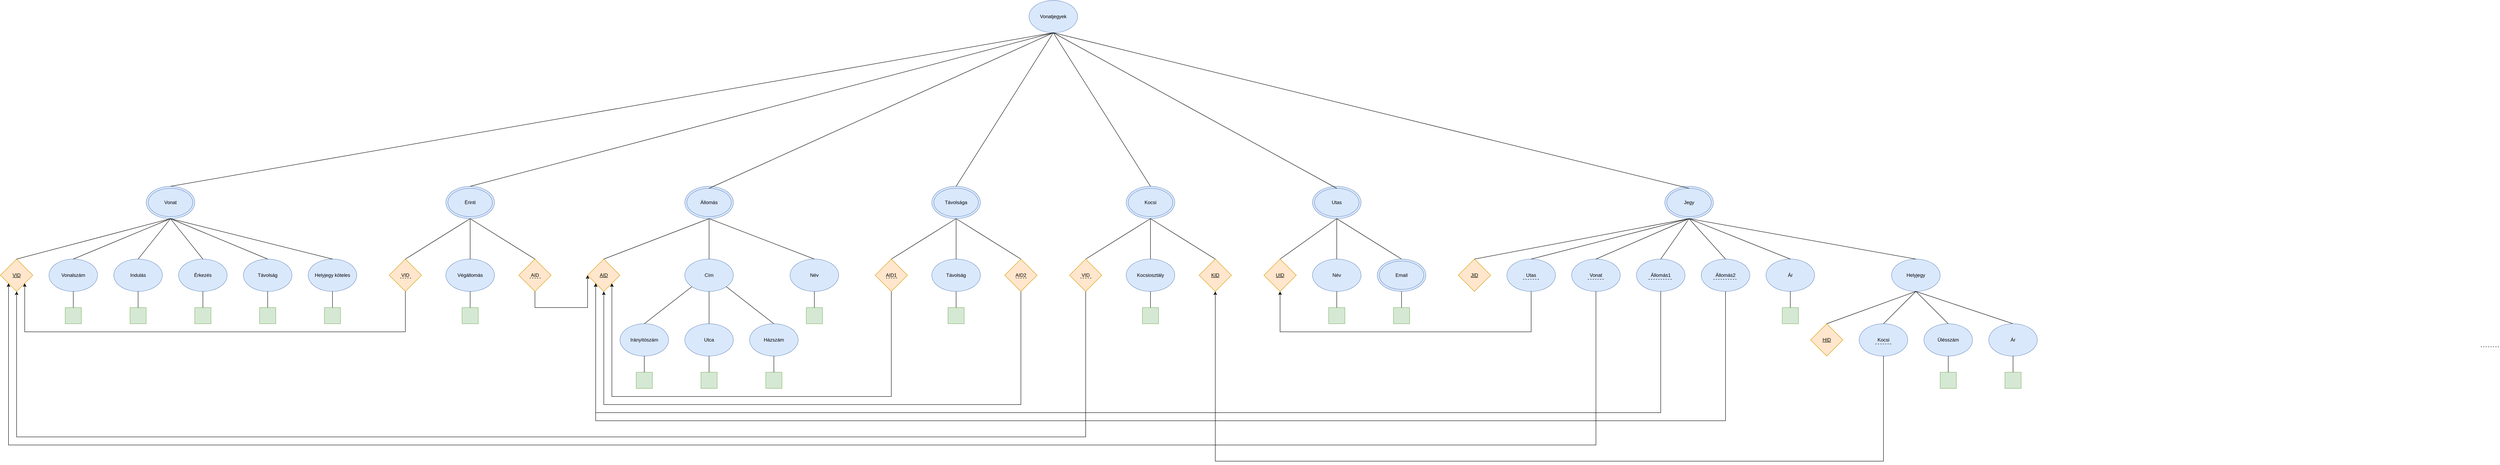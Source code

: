 <mxfile version="20.3.0" type="device"><diagram id="b97nQeNgZ5Ayd02aDUeO" name="Page-1"><mxGraphModel dx="6538" dy="4528" grid="1" gridSize="10" guides="1" tooltips="1" connect="1" arrows="1" fold="1" page="1" pageScale="1" pageWidth="850" pageHeight="1100" math="0" shadow="0"><root><mxCell id="0"/><mxCell id="1" parent="0"/><mxCell id="1MZCdiT1ZUdF2Jba8keg-114" value="" style="group" vertex="1" connectable="0" parent="1"><mxGeometry x="-760" y="-20" width="880" height="340" as="geometry"/></mxCell><mxCell id="1MZCdiT1ZUdF2Jba8keg-28" value="" style="group" vertex="1" connectable="0" parent="1MZCdiT1ZUdF2Jba8keg-114"><mxGeometry x="360" width="120" height="80" as="geometry"/></mxCell><mxCell id="1MZCdiT1ZUdF2Jba8keg-26" value="" style="ellipse;whiteSpace=wrap;html=1;fillColor=#dae8fc;strokeColor=#6c8ebf;" vertex="1" parent="1MZCdiT1ZUdF2Jba8keg-28"><mxGeometry width="120" height="80" as="geometry"/></mxCell><mxCell id="1MZCdiT1ZUdF2Jba8keg-27" value="Vonat" style="ellipse;whiteSpace=wrap;html=1;fillColor=#dae8fc;strokeColor=#6c8ebf;" vertex="1" parent="1MZCdiT1ZUdF2Jba8keg-28"><mxGeometry x="5" y="5" width="110" height="70" as="geometry"/></mxCell><mxCell id="1MZCdiT1ZUdF2Jba8keg-40" value="" style="group" vertex="1" connectable="0" parent="1MZCdiT1ZUdF2Jba8keg-114"><mxGeometry x="120" y="180" width="120" height="160" as="geometry"/></mxCell><mxCell id="1MZCdiT1ZUdF2Jba8keg-5" value="Vonalszám" style="ellipse;whiteSpace=wrap;html=1;fillColor=#dae8fc;strokeColor=#6c8ebf;" vertex="1" parent="1MZCdiT1ZUdF2Jba8keg-40"><mxGeometry width="120" height="80" as="geometry"/></mxCell><mxCell id="1MZCdiT1ZUdF2Jba8keg-29" value="" style="whiteSpace=wrap;html=1;aspect=fixed;fillColor=#d5e8d4;strokeColor=#82b366;" vertex="1" parent="1MZCdiT1ZUdF2Jba8keg-40"><mxGeometry x="40" y="120" width="40" height="40" as="geometry"/></mxCell><mxCell id="1MZCdiT1ZUdF2Jba8keg-30" value="" style="endArrow=none;html=1;rounded=0;exitX=0.5;exitY=0;exitDx=0;exitDy=0;entryX=0.5;entryY=1;entryDx=0;entryDy=0;" edge="1" parent="1MZCdiT1ZUdF2Jba8keg-40" source="1MZCdiT1ZUdF2Jba8keg-29" target="1MZCdiT1ZUdF2Jba8keg-5"><mxGeometry width="50" height="50" relative="1" as="geometry"><mxPoint x="70" y="10.0" as="sourcePoint"/><mxPoint x="310" y="-90.0" as="targetPoint"/></mxGeometry></mxCell><mxCell id="1MZCdiT1ZUdF2Jba8keg-20" value="" style="endArrow=none;html=1;rounded=0;exitX=0.5;exitY=0;exitDx=0;exitDy=0;entryX=0.5;entryY=1;entryDx=0;entryDy=0;" edge="1" parent="1MZCdiT1ZUdF2Jba8keg-114" source="1MZCdiT1ZUdF2Jba8keg-5" target="1MZCdiT1ZUdF2Jba8keg-26"><mxGeometry width="50" height="50" relative="1" as="geometry"><mxPoint x="30" y="190" as="sourcePoint"/><mxPoint x="330" y="120" as="targetPoint"/></mxGeometry></mxCell><mxCell id="1MZCdiT1ZUdF2Jba8keg-41" value="" style="group" vertex="1" connectable="0" parent="1MZCdiT1ZUdF2Jba8keg-114"><mxGeometry x="280" y="180" width="120" height="160" as="geometry"/></mxCell><mxCell id="1MZCdiT1ZUdF2Jba8keg-6" value="Indulás" style="ellipse;whiteSpace=wrap;html=1;fillColor=#dae8fc;strokeColor=#6c8ebf;" vertex="1" parent="1MZCdiT1ZUdF2Jba8keg-41"><mxGeometry width="120" height="80" as="geometry"/></mxCell><mxCell id="1MZCdiT1ZUdF2Jba8keg-31" value="" style="whiteSpace=wrap;html=1;aspect=fixed;fillColor=#d5e8d4;strokeColor=#82b366;" vertex="1" parent="1MZCdiT1ZUdF2Jba8keg-41"><mxGeometry x="40" y="120" width="40" height="40" as="geometry"/></mxCell><mxCell id="1MZCdiT1ZUdF2Jba8keg-32" value="" style="endArrow=none;html=1;rounded=0;exitX=0.5;exitY=0;exitDx=0;exitDy=0;entryX=0.5;entryY=1;entryDx=0;entryDy=0;" edge="1" source="1MZCdiT1ZUdF2Jba8keg-31" parent="1MZCdiT1ZUdF2Jba8keg-41" target="1MZCdiT1ZUdF2Jba8keg-6"><mxGeometry width="50" height="50" relative="1" as="geometry"><mxPoint x="70" y="10.0" as="sourcePoint"/><mxPoint x="60" y="100" as="targetPoint"/></mxGeometry></mxCell><mxCell id="1MZCdiT1ZUdF2Jba8keg-21" value="" style="endArrow=none;html=1;rounded=0;exitX=0.5;exitY=0;exitDx=0;exitDy=0;entryX=0.5;entryY=1;entryDx=0;entryDy=0;" edge="1" parent="1MZCdiT1ZUdF2Jba8keg-114" source="1MZCdiT1ZUdF2Jba8keg-6" target="1MZCdiT1ZUdF2Jba8keg-26"><mxGeometry width="50" height="50" relative="1" as="geometry"><mxPoint x="190" y="190" as="sourcePoint"/><mxPoint x="400" y="130" as="targetPoint"/></mxGeometry></mxCell><mxCell id="1MZCdiT1ZUdF2Jba8keg-42" value="" style="group" vertex="1" connectable="0" parent="1MZCdiT1ZUdF2Jba8keg-114"><mxGeometry x="440" y="180" width="120" height="160" as="geometry"/></mxCell><mxCell id="1MZCdiT1ZUdF2Jba8keg-7" value="Érkezés" style="ellipse;whiteSpace=wrap;html=1;fillColor=#dae8fc;strokeColor=#6c8ebf;" vertex="1" parent="1MZCdiT1ZUdF2Jba8keg-42"><mxGeometry width="120" height="80" as="geometry"/></mxCell><mxCell id="1MZCdiT1ZUdF2Jba8keg-33" value="" style="whiteSpace=wrap;html=1;aspect=fixed;fillColor=#d5e8d4;strokeColor=#82b366;" vertex="1" parent="1MZCdiT1ZUdF2Jba8keg-42"><mxGeometry x="40" y="120" width="40" height="40" as="geometry"/></mxCell><mxCell id="1MZCdiT1ZUdF2Jba8keg-34" value="" style="endArrow=none;html=1;rounded=0;exitX=0.5;exitY=0;exitDx=0;exitDy=0;entryX=0.5;entryY=1;entryDx=0;entryDy=0;" edge="1" source="1MZCdiT1ZUdF2Jba8keg-33" parent="1MZCdiT1ZUdF2Jba8keg-42" target="1MZCdiT1ZUdF2Jba8keg-7"><mxGeometry width="50" height="50" relative="1" as="geometry"><mxPoint x="70" y="10.0" as="sourcePoint"/><mxPoint x="80" y="90" as="targetPoint"/></mxGeometry></mxCell><mxCell id="1MZCdiT1ZUdF2Jba8keg-22" value="" style="endArrow=none;html=1;rounded=0;exitX=0.5;exitY=0;exitDx=0;exitDy=0;entryX=0.5;entryY=1;entryDx=0;entryDy=0;" edge="1" parent="1MZCdiT1ZUdF2Jba8keg-114" source="1MZCdiT1ZUdF2Jba8keg-7" target="1MZCdiT1ZUdF2Jba8keg-26"><mxGeometry width="50" height="50" relative="1" as="geometry"><mxPoint x="350" y="190" as="sourcePoint"/><mxPoint x="430" y="140" as="targetPoint"/></mxGeometry></mxCell><mxCell id="1MZCdiT1ZUdF2Jba8keg-43" value="" style="group" vertex="1" connectable="0" parent="1MZCdiT1ZUdF2Jba8keg-114"><mxGeometry x="600" y="180" width="120" height="160" as="geometry"/></mxCell><mxCell id="1MZCdiT1ZUdF2Jba8keg-8" value="Távolság" style="ellipse;whiteSpace=wrap;html=1;fillColor=#dae8fc;strokeColor=#6c8ebf;" vertex="1" parent="1MZCdiT1ZUdF2Jba8keg-43"><mxGeometry width="120" height="80" as="geometry"/></mxCell><mxCell id="1MZCdiT1ZUdF2Jba8keg-35" value="" style="whiteSpace=wrap;html=1;aspect=fixed;fillColor=#d5e8d4;strokeColor=#82b366;" vertex="1" parent="1MZCdiT1ZUdF2Jba8keg-43"><mxGeometry x="40" y="120" width="40" height="40" as="geometry"/></mxCell><mxCell id="1MZCdiT1ZUdF2Jba8keg-36" value="" style="endArrow=none;html=1;rounded=0;exitX=0.5;exitY=0;exitDx=0;exitDy=0;entryX=0.5;entryY=1;entryDx=0;entryDy=0;" edge="1" source="1MZCdiT1ZUdF2Jba8keg-35" parent="1MZCdiT1ZUdF2Jba8keg-43" target="1MZCdiT1ZUdF2Jba8keg-8"><mxGeometry width="50" height="50" relative="1" as="geometry"><mxPoint x="-80" y="20.0" as="sourcePoint"/><mxPoint x="-90" y="90" as="targetPoint"/></mxGeometry></mxCell><mxCell id="1MZCdiT1ZUdF2Jba8keg-23" value="" style="endArrow=none;html=1;rounded=0;exitX=0.5;exitY=0;exitDx=0;exitDy=0;entryX=0.5;entryY=1;entryDx=0;entryDy=0;" edge="1" parent="1MZCdiT1ZUdF2Jba8keg-114" source="1MZCdiT1ZUdF2Jba8keg-8" target="1MZCdiT1ZUdF2Jba8keg-26"><mxGeometry width="50" height="50" relative="1" as="geometry"><mxPoint x="510" y="190" as="sourcePoint"/><mxPoint x="490" y="110" as="targetPoint"/></mxGeometry></mxCell><mxCell id="1MZCdiT1ZUdF2Jba8keg-44" value="" style="group" vertex="1" connectable="0" parent="1MZCdiT1ZUdF2Jba8keg-114"><mxGeometry x="760" y="180" width="120" height="160" as="geometry"/></mxCell><mxCell id="1MZCdiT1ZUdF2Jba8keg-9" value="Helyjegy köteles" style="ellipse;whiteSpace=wrap;html=1;fillColor=#dae8fc;strokeColor=#6c8ebf;" vertex="1" parent="1MZCdiT1ZUdF2Jba8keg-44"><mxGeometry width="120" height="80" as="geometry"/></mxCell><mxCell id="1MZCdiT1ZUdF2Jba8keg-37" value="" style="whiteSpace=wrap;html=1;aspect=fixed;fillColor=#d5e8d4;strokeColor=#82b366;" vertex="1" parent="1MZCdiT1ZUdF2Jba8keg-44"><mxGeometry x="40" y="120" width="40" height="40" as="geometry"/></mxCell><mxCell id="1MZCdiT1ZUdF2Jba8keg-38" value="" style="endArrow=none;html=1;rounded=0;exitX=0.5;exitY=0;exitDx=0;exitDy=0;entryX=0.5;entryY=1;entryDx=0;entryDy=0;" edge="1" source="1MZCdiT1ZUdF2Jba8keg-37" parent="1MZCdiT1ZUdF2Jba8keg-44" target="1MZCdiT1ZUdF2Jba8keg-9"><mxGeometry width="50" height="50" relative="1" as="geometry"><mxPoint x="-80" y="20.0" as="sourcePoint"/><mxPoint x="-10" y="100" as="targetPoint"/></mxGeometry></mxCell><mxCell id="1MZCdiT1ZUdF2Jba8keg-24" value="" style="endArrow=none;html=1;rounded=0;exitX=0.5;exitY=0;exitDx=0;exitDy=0;entryX=0.5;entryY=1;entryDx=0;entryDy=0;" edge="1" parent="1MZCdiT1ZUdF2Jba8keg-114" source="1MZCdiT1ZUdF2Jba8keg-9" target="1MZCdiT1ZUdF2Jba8keg-26"><mxGeometry width="50" height="50" relative="1" as="geometry"><mxPoint x="670" y="190" as="sourcePoint"/><mxPoint x="460" y="130" as="targetPoint"/></mxGeometry></mxCell><mxCell id="1MZCdiT1ZUdF2Jba8keg-45" value="&lt;u&gt;VID&lt;/u&gt;" style="rhombus;whiteSpace=wrap;html=1;fillColor=#ffe6cc;strokeColor=#d79b00;" vertex="1" parent="1MZCdiT1ZUdF2Jba8keg-114"><mxGeometry y="180" width="80" height="80" as="geometry"/></mxCell><mxCell id="1MZCdiT1ZUdF2Jba8keg-19" value="" style="endArrow=none;html=1;rounded=0;exitX=0.5;exitY=0;exitDx=0;exitDy=0;entryX=0.5;entryY=1;entryDx=0;entryDy=0;" edge="1" parent="1MZCdiT1ZUdF2Jba8keg-114" source="1MZCdiT1ZUdF2Jba8keg-45" target="1MZCdiT1ZUdF2Jba8keg-26"><mxGeometry width="50" height="50" relative="1" as="geometry"><mxPoint x="20" y="180" as="sourcePoint"/><mxPoint x="310" y="110" as="targetPoint"/></mxGeometry></mxCell><mxCell id="1MZCdiT1ZUdF2Jba8keg-119" value="" style="endArrow=classic;html=1;rounded=0;exitX=0.5;exitY=1;exitDx=0;exitDy=0;entryX=1;entryY=1;entryDx=0;entryDy=0;edgeStyle=orthogonalEdgeStyle;" edge="1" parent="1" source="1MZCdiT1ZUdF2Jba8keg-105" target="1MZCdiT1ZUdF2Jba8keg-81"><mxGeometry width="50" height="50" relative="1" as="geometry"><mxPoint x="1460" y="310" as="sourcePoint"/><mxPoint x="1340" y="300" as="targetPoint"/><Array as="points"><mxPoint x="1440" y="500"/><mxPoint x="750" y="500"/></Array></mxGeometry></mxCell><mxCell id="1MZCdiT1ZUdF2Jba8keg-120" value="" style="endArrow=classic;html=1;rounded=0;entryX=0.5;entryY=1;entryDx=0;entryDy=0;exitX=0.5;exitY=1;exitDx=0;exitDy=0;edgeStyle=orthogonalEdgeStyle;" edge="1" parent="1" source="1MZCdiT1ZUdF2Jba8keg-116" target="1MZCdiT1ZUdF2Jba8keg-81"><mxGeometry width="50" height="50" relative="1" as="geometry"><mxPoint x="1770" y="440" as="sourcePoint"/><mxPoint x="760" y="230" as="targetPoint"/><Array as="points"><mxPoint x="1760" y="520"/><mxPoint x="730" y="520"/></Array></mxGeometry></mxCell><mxCell id="1MZCdiT1ZUdF2Jba8keg-121" value="" style="group" vertex="1" connectable="0" parent="1"><mxGeometry x="1400" y="-20" width="400" height="340" as="geometry"/></mxCell><mxCell id="1MZCdiT1ZUdF2Jba8keg-104" value="" style="group" vertex="1" connectable="0" parent="1MZCdiT1ZUdF2Jba8keg-121"><mxGeometry y="180" width="80" height="80" as="geometry"/></mxCell><mxCell id="1MZCdiT1ZUdF2Jba8keg-105" value="AID1" style="rhombus;whiteSpace=wrap;html=1;fillColor=#ffe6cc;strokeColor=#d79b00;" vertex="1" parent="1MZCdiT1ZUdF2Jba8keg-104"><mxGeometry width="80" height="80" as="geometry"/></mxCell><mxCell id="1MZCdiT1ZUdF2Jba8keg-106" value="" style="endArrow=none;dashed=1;html=1;rounded=0;" edge="1" parent="1MZCdiT1ZUdF2Jba8keg-104"><mxGeometry width="50" height="50" relative="1" as="geometry"><mxPoint x="54" y="47" as="sourcePoint"/><mxPoint x="24" y="47" as="targetPoint"/></mxGeometry></mxCell><mxCell id="1MZCdiT1ZUdF2Jba8keg-111" value="" style="whiteSpace=wrap;html=1;aspect=fixed;fillColor=#d5e8d4;strokeColor=#82b366;" vertex="1" parent="1MZCdiT1ZUdF2Jba8keg-121"><mxGeometry x="180" y="300" width="40" height="40" as="geometry"/></mxCell><mxCell id="1MZCdiT1ZUdF2Jba8keg-112" value="" style="endArrow=none;html=1;rounded=0;exitX=0.5;exitY=0;exitDx=0;exitDy=0;entryX=0.5;entryY=1;entryDx=0;entryDy=0;" edge="1" source="1MZCdiT1ZUdF2Jba8keg-111" parent="1MZCdiT1ZUdF2Jba8keg-121" target="1MZCdiT1ZUdF2Jba8keg-95"><mxGeometry width="50" height="50" relative="1" as="geometry"><mxPoint x="60" y="200.0" as="sourcePoint"/><mxPoint x="220" y="260" as="targetPoint"/></mxGeometry></mxCell><mxCell id="1MZCdiT1ZUdF2Jba8keg-115" value="" style="group" vertex="1" connectable="0" parent="1MZCdiT1ZUdF2Jba8keg-121"><mxGeometry x="320" y="180" width="80" height="80" as="geometry"/></mxCell><mxCell id="1MZCdiT1ZUdF2Jba8keg-116" value="AID2" style="rhombus;whiteSpace=wrap;html=1;fillColor=#ffe6cc;strokeColor=#d79b00;" vertex="1" parent="1MZCdiT1ZUdF2Jba8keg-115"><mxGeometry width="80" height="80" as="geometry"/></mxCell><mxCell id="1MZCdiT1ZUdF2Jba8keg-117" value="" style="endArrow=none;dashed=1;html=1;rounded=0;" edge="1" parent="1MZCdiT1ZUdF2Jba8keg-115"><mxGeometry width="50" height="50" relative="1" as="geometry"><mxPoint x="54" y="47" as="sourcePoint"/><mxPoint x="24" y="47" as="targetPoint"/></mxGeometry></mxCell><mxCell id="1MZCdiT1ZUdF2Jba8keg-102" value="" style="endArrow=none;html=1;rounded=0;entryX=0.5;entryY=0;entryDx=0;entryDy=0;exitX=0.5;exitY=1;exitDx=0;exitDy=0;" edge="1" source="1MZCdiT1ZUdF2Jba8keg-99" target="1MZCdiT1ZUdF2Jba8keg-105" parent="1MZCdiT1ZUdF2Jba8keg-121"><mxGeometry width="50" height="50" relative="1" as="geometry"><mxPoint x="170" y="130" as="sourcePoint"/><mxPoint x="-40" y="180" as="targetPoint"/></mxGeometry></mxCell><mxCell id="1MZCdiT1ZUdF2Jba8keg-118" value="" style="endArrow=none;html=1;rounded=0;entryX=0.5;entryY=0;entryDx=0;entryDy=0;exitX=0.5;exitY=1;exitDx=0;exitDy=0;" edge="1" parent="1MZCdiT1ZUdF2Jba8keg-121" source="1MZCdiT1ZUdF2Jba8keg-99" target="1MZCdiT1ZUdF2Jba8keg-116"><mxGeometry width="50" height="50" relative="1" as="geometry"><mxPoint x="920" y="70" as="sourcePoint"/><mxPoint x="920" y="170" as="targetPoint"/></mxGeometry></mxCell><mxCell id="1MZCdiT1ZUdF2Jba8keg-95" value="Távolság" style="ellipse;whiteSpace=wrap;html=1;fillColor=#dae8fc;strokeColor=#6c8ebf;" vertex="1" parent="1MZCdiT1ZUdF2Jba8keg-121"><mxGeometry x="140" y="180" width="120" height="80" as="geometry"/></mxCell><mxCell id="1MZCdiT1ZUdF2Jba8keg-96" value="" style="endArrow=none;html=1;rounded=0;entryX=0.5;entryY=0;entryDx=0;entryDy=0;exitX=0.5;exitY=1;exitDx=0;exitDy=0;" edge="1" source="1MZCdiT1ZUdF2Jba8keg-99" target="1MZCdiT1ZUdF2Jba8keg-95" parent="1MZCdiT1ZUdF2Jba8keg-121"><mxGeometry width="50" height="50" relative="1" as="geometry"><mxPoint x="200" y="90" as="sourcePoint"/><mxPoint x="130" y="30" as="targetPoint"/></mxGeometry></mxCell><mxCell id="1MZCdiT1ZUdF2Jba8keg-98" value="" style="group" vertex="1" connectable="0" parent="1MZCdiT1ZUdF2Jba8keg-121"><mxGeometry x="140" width="120" height="80" as="geometry"/></mxCell><mxCell id="1MZCdiT1ZUdF2Jba8keg-99" value="" style="ellipse;whiteSpace=wrap;html=1;fillColor=#dae8fc;strokeColor=#6c8ebf;" vertex="1" parent="1MZCdiT1ZUdF2Jba8keg-98"><mxGeometry width="120" height="80" as="geometry"/></mxCell><mxCell id="1MZCdiT1ZUdF2Jba8keg-100" value="Távolsága" style="ellipse;whiteSpace=wrap;html=1;fillColor=#dae8fc;strokeColor=#6c8ebf;" vertex="1" parent="1MZCdiT1ZUdF2Jba8keg-98"><mxGeometry x="5" y="5" width="110" height="70" as="geometry"/></mxCell><mxCell id="1MZCdiT1ZUdF2Jba8keg-122" value="" style="group" vertex="1" connectable="0" parent="1"><mxGeometry x="200" y="-20" width="400" height="340" as="geometry"/></mxCell><mxCell id="1MZCdiT1ZUdF2Jba8keg-123" value="" style="group" vertex="1" connectable="0" parent="1MZCdiT1ZUdF2Jba8keg-122"><mxGeometry y="180" width="80" height="80" as="geometry"/></mxCell><mxCell id="1MZCdiT1ZUdF2Jba8keg-124" value="VID" style="rhombus;whiteSpace=wrap;html=1;fillColor=#ffe6cc;strokeColor=#d79b00;" vertex="1" parent="1MZCdiT1ZUdF2Jba8keg-123"><mxGeometry width="80" height="80" as="geometry"/></mxCell><mxCell id="1MZCdiT1ZUdF2Jba8keg-125" value="" style="endArrow=none;dashed=1;html=1;rounded=0;" edge="1" parent="1MZCdiT1ZUdF2Jba8keg-123"><mxGeometry width="50" height="50" relative="1" as="geometry"><mxPoint x="54" y="47" as="sourcePoint"/><mxPoint x="24" y="47" as="targetPoint"/></mxGeometry></mxCell><mxCell id="1MZCdiT1ZUdF2Jba8keg-126" value="" style="whiteSpace=wrap;html=1;aspect=fixed;fillColor=#d5e8d4;strokeColor=#82b366;" vertex="1" parent="1MZCdiT1ZUdF2Jba8keg-122"><mxGeometry x="180" y="300" width="40" height="40" as="geometry"/></mxCell><mxCell id="1MZCdiT1ZUdF2Jba8keg-127" value="" style="endArrow=none;html=1;rounded=0;exitX=0.5;exitY=0;exitDx=0;exitDy=0;entryX=0.5;entryY=1;entryDx=0;entryDy=0;" edge="1" parent="1MZCdiT1ZUdF2Jba8keg-122" source="1MZCdiT1ZUdF2Jba8keg-126" target="1MZCdiT1ZUdF2Jba8keg-133"><mxGeometry width="50" height="50" relative="1" as="geometry"><mxPoint x="60" y="200.0" as="sourcePoint"/><mxPoint x="220" y="260" as="targetPoint"/></mxGeometry></mxCell><mxCell id="1MZCdiT1ZUdF2Jba8keg-128" value="" style="group" vertex="1" connectable="0" parent="1MZCdiT1ZUdF2Jba8keg-122"><mxGeometry x="320" y="180" width="80" height="80" as="geometry"/></mxCell><mxCell id="1MZCdiT1ZUdF2Jba8keg-129" value="AID" style="rhombus;whiteSpace=wrap;html=1;fillColor=#ffe6cc;strokeColor=#d79b00;" vertex="1" parent="1MZCdiT1ZUdF2Jba8keg-128"><mxGeometry width="80" height="80" as="geometry"/></mxCell><mxCell id="1MZCdiT1ZUdF2Jba8keg-130" value="" style="endArrow=none;dashed=1;html=1;rounded=0;" edge="1" parent="1MZCdiT1ZUdF2Jba8keg-128"><mxGeometry width="50" height="50" relative="1" as="geometry"><mxPoint x="54" y="47" as="sourcePoint"/><mxPoint x="24" y="47" as="targetPoint"/></mxGeometry></mxCell><mxCell id="1MZCdiT1ZUdF2Jba8keg-131" value="" style="endArrow=none;html=1;rounded=0;entryX=0.5;entryY=0;entryDx=0;entryDy=0;exitX=0.5;exitY=1;exitDx=0;exitDy=0;" edge="1" parent="1MZCdiT1ZUdF2Jba8keg-122" source="1MZCdiT1ZUdF2Jba8keg-136" target="1MZCdiT1ZUdF2Jba8keg-124"><mxGeometry width="50" height="50" relative="1" as="geometry"><mxPoint x="170" y="130" as="sourcePoint"/><mxPoint x="-40" y="180" as="targetPoint"/></mxGeometry></mxCell><mxCell id="1MZCdiT1ZUdF2Jba8keg-132" value="" style="endArrow=none;html=1;rounded=0;entryX=0.5;entryY=0;entryDx=0;entryDy=0;exitX=0.5;exitY=1;exitDx=0;exitDy=0;" edge="1" parent="1MZCdiT1ZUdF2Jba8keg-122" source="1MZCdiT1ZUdF2Jba8keg-136" target="1MZCdiT1ZUdF2Jba8keg-129"><mxGeometry width="50" height="50" relative="1" as="geometry"><mxPoint x="920" y="70" as="sourcePoint"/><mxPoint x="920" y="170" as="targetPoint"/></mxGeometry></mxCell><mxCell id="1MZCdiT1ZUdF2Jba8keg-133" value="Végállomás" style="ellipse;whiteSpace=wrap;html=1;fillColor=#dae8fc;strokeColor=#6c8ebf;" vertex="1" parent="1MZCdiT1ZUdF2Jba8keg-122"><mxGeometry x="140" y="180" width="120" height="80" as="geometry"/></mxCell><mxCell id="1MZCdiT1ZUdF2Jba8keg-134" value="" style="endArrow=none;html=1;rounded=0;entryX=0.5;entryY=0;entryDx=0;entryDy=0;exitX=0.5;exitY=1;exitDx=0;exitDy=0;" edge="1" parent="1MZCdiT1ZUdF2Jba8keg-122" source="1MZCdiT1ZUdF2Jba8keg-136" target="1MZCdiT1ZUdF2Jba8keg-133"><mxGeometry width="50" height="50" relative="1" as="geometry"><mxPoint x="200" y="90" as="sourcePoint"/><mxPoint x="130" y="30" as="targetPoint"/></mxGeometry></mxCell><mxCell id="1MZCdiT1ZUdF2Jba8keg-135" value="" style="group" vertex="1" connectable="0" parent="1MZCdiT1ZUdF2Jba8keg-122"><mxGeometry x="140" width="120" height="80" as="geometry"/></mxCell><mxCell id="1MZCdiT1ZUdF2Jba8keg-136" value="" style="ellipse;whiteSpace=wrap;html=1;fillColor=#dae8fc;strokeColor=#6c8ebf;" vertex="1" parent="1MZCdiT1ZUdF2Jba8keg-135"><mxGeometry width="120" height="80" as="geometry"/></mxCell><mxCell id="1MZCdiT1ZUdF2Jba8keg-137" value="Érinti" style="ellipse;whiteSpace=wrap;html=1;fillColor=#dae8fc;strokeColor=#6c8ebf;" vertex="1" parent="1MZCdiT1ZUdF2Jba8keg-135"><mxGeometry x="5" y="5" width="110" height="70" as="geometry"/></mxCell><mxCell id="1MZCdiT1ZUdF2Jba8keg-138" value="" style="endArrow=classic;html=1;rounded=0;entryX=0;entryY=0.5;entryDx=0;entryDy=0;exitX=0.5;exitY=1;exitDx=0;exitDy=0;edgeStyle=orthogonalEdgeStyle;" edge="1" parent="1" source="1MZCdiT1ZUdF2Jba8keg-129" target="1MZCdiT1ZUdF2Jba8keg-81"><mxGeometry width="50" height="50" relative="1" as="geometry"><mxPoint x="1380" y="420" as="sourcePoint"/><mxPoint x="350" y="420" as="targetPoint"/><Array as="points"><mxPoint x="560" y="280"/><mxPoint x="690" y="280"/></Array></mxGeometry></mxCell><mxCell id="1MZCdiT1ZUdF2Jba8keg-139" value="" style="endArrow=classic;html=1;rounded=0;exitX=0.5;exitY=1;exitDx=0;exitDy=0;entryX=1;entryY=1;entryDx=0;entryDy=0;edgeStyle=orthogonalEdgeStyle;" edge="1" parent="1" source="1MZCdiT1ZUdF2Jba8keg-124" target="1MZCdiT1ZUdF2Jba8keg-45"><mxGeometry width="50" height="50" relative="1" as="geometry"><mxPoint x="-110" y="350" as="sourcePoint"/><mxPoint x="-60" y="300" as="targetPoint"/><Array as="points"><mxPoint x="240" y="340"/><mxPoint x="-700" y="340"/></Array></mxGeometry></mxCell><mxCell id="1MZCdiT1ZUdF2Jba8keg-156" value="" style="endArrow=classic;html=1;rounded=0;exitX=0.5;exitY=1;exitDx=0;exitDy=0;entryX=0.5;entryY=1;entryDx=0;entryDy=0;edgeStyle=orthogonalEdgeStyle;" edge="1" parent="1" source="1MZCdiT1ZUdF2Jba8keg-158" target="1MZCdiT1ZUdF2Jba8keg-45"><mxGeometry width="50" height="50" relative="1" as="geometry"><mxPoint x="980" y="100" as="sourcePoint"/><mxPoint x="1160" y="900" as="targetPoint"/><Array as="points"><mxPoint x="1920" y="600"/><mxPoint x="-720" y="600"/></Array></mxGeometry></mxCell><mxCell id="1MZCdiT1ZUdF2Jba8keg-161" value="" style="group" vertex="1" connectable="0" parent="1"><mxGeometry x="690" y="-20" width="620" height="500" as="geometry"/></mxCell><mxCell id="1MZCdiT1ZUdF2Jba8keg-56" value="Cím" style="ellipse;whiteSpace=wrap;html=1;fillColor=#dae8fc;strokeColor=#6c8ebf;" vertex="1" parent="1MZCdiT1ZUdF2Jba8keg-161"><mxGeometry x="240" y="180" width="120" height="80" as="geometry"/></mxCell><mxCell id="1MZCdiT1ZUdF2Jba8keg-58" value="" style="endArrow=none;html=1;rounded=0;entryX=0.5;entryY=0;entryDx=0;entryDy=0;exitX=0.5;exitY=1;exitDx=0;exitDy=0;" edge="1" parent="1MZCdiT1ZUdF2Jba8keg-161" source="1MZCdiT1ZUdF2Jba8keg-79" target="1MZCdiT1ZUdF2Jba8keg-56"><mxGeometry width="50" height="50" relative="1" as="geometry"><mxPoint x="300" y="90" as="sourcePoint"/><mxPoint x="230" y="30" as="targetPoint"/></mxGeometry></mxCell><mxCell id="1MZCdiT1ZUdF2Jba8keg-63" value="" style="endArrow=none;html=1;rounded=0;entryX=0.5;entryY=0;entryDx=0;entryDy=0;" edge="1" parent="1MZCdiT1ZUdF2Jba8keg-161" target="1MZCdiT1ZUdF2Jba8keg-59"><mxGeometry width="50" height="50" relative="1" as="geometry"><mxPoint x="300" y="80" as="sourcePoint"/><mxPoint x="310" y="190" as="targetPoint"/></mxGeometry></mxCell><mxCell id="1MZCdiT1ZUdF2Jba8keg-64" value="" style="endArrow=none;html=1;rounded=0;entryX=0.5;entryY=0;entryDx=0;entryDy=0;exitX=0;exitY=1;exitDx=0;exitDy=0;" edge="1" parent="1MZCdiT1ZUdF2Jba8keg-161" source="1MZCdiT1ZUdF2Jba8keg-56" target="1MZCdiT1ZUdF2Jba8keg-60"><mxGeometry width="50" height="50" relative="1" as="geometry"><mxPoint x="280" y="140" as="sourcePoint"/><mxPoint x="150" y="190" as="targetPoint"/></mxGeometry></mxCell><mxCell id="1MZCdiT1ZUdF2Jba8keg-65" value="" style="endArrow=none;html=1;rounded=0;entryX=0.5;entryY=0;entryDx=0;entryDy=0;exitX=0.5;exitY=1;exitDx=0;exitDy=0;" edge="1" parent="1MZCdiT1ZUdF2Jba8keg-161" source="1MZCdiT1ZUdF2Jba8keg-56" target="1MZCdiT1ZUdF2Jba8keg-61"><mxGeometry width="50" height="50" relative="1" as="geometry"><mxPoint x="267.574" y="258.284" as="sourcePoint"/><mxPoint x="150" y="330" as="targetPoint"/></mxGeometry></mxCell><mxCell id="1MZCdiT1ZUdF2Jba8keg-66" value="" style="endArrow=none;html=1;rounded=0;entryX=0.5;entryY=0;entryDx=0;entryDy=0;exitX=1;exitY=1;exitDx=0;exitDy=0;" edge="1" parent="1MZCdiT1ZUdF2Jba8keg-161" source="1MZCdiT1ZUdF2Jba8keg-56" target="1MZCdiT1ZUdF2Jba8keg-62"><mxGeometry width="50" height="50" relative="1" as="geometry"><mxPoint x="310" y="270" as="sourcePoint"/><mxPoint x="310" y="330" as="targetPoint"/></mxGeometry></mxCell><mxCell id="1MZCdiT1ZUdF2Jba8keg-78" value="" style="group" vertex="1" connectable="0" parent="1MZCdiT1ZUdF2Jba8keg-161"><mxGeometry x="240" width="120" height="80" as="geometry"/></mxCell><mxCell id="1MZCdiT1ZUdF2Jba8keg-79" value="" style="ellipse;whiteSpace=wrap;html=1;fillColor=#dae8fc;strokeColor=#6c8ebf;" vertex="1" parent="1MZCdiT1ZUdF2Jba8keg-78"><mxGeometry width="120" height="80" as="geometry"/></mxCell><mxCell id="1MZCdiT1ZUdF2Jba8keg-80" value="Állomás" style="ellipse;whiteSpace=wrap;html=1;fillColor=#dae8fc;strokeColor=#6c8ebf;" vertex="1" parent="1MZCdiT1ZUdF2Jba8keg-78"><mxGeometry x="5" y="5" width="110" height="70" as="geometry"/></mxCell><mxCell id="1MZCdiT1ZUdF2Jba8keg-81" value="&lt;u&gt;AID&lt;/u&gt;" style="rhombus;whiteSpace=wrap;html=1;fillColor=#ffe6cc;strokeColor=#d79b00;" vertex="1" parent="1MZCdiT1ZUdF2Jba8keg-161"><mxGeometry y="180" width="80" height="80" as="geometry"/></mxCell><mxCell id="1MZCdiT1ZUdF2Jba8keg-57" value="" style="endArrow=none;html=1;rounded=0;entryX=0.5;entryY=0;entryDx=0;entryDy=0;exitX=0.5;exitY=1;exitDx=0;exitDy=0;" edge="1" parent="1MZCdiT1ZUdF2Jba8keg-161" source="1MZCdiT1ZUdF2Jba8keg-79" target="1MZCdiT1ZUdF2Jba8keg-81"><mxGeometry width="50" height="50" relative="1" as="geometry"><mxPoint x="270" y="130" as="sourcePoint"/><mxPoint x="140" y="180" as="targetPoint"/></mxGeometry></mxCell><mxCell id="1MZCdiT1ZUdF2Jba8keg-84" value="" style="group" vertex="1" connectable="0" parent="1MZCdiT1ZUdF2Jba8keg-161"><mxGeometry x="500" y="180" width="120" height="160" as="geometry"/></mxCell><mxCell id="1MZCdiT1ZUdF2Jba8keg-59" value="Név" style="ellipse;whiteSpace=wrap;html=1;fillColor=#dae8fc;strokeColor=#6c8ebf;" vertex="1" parent="1MZCdiT1ZUdF2Jba8keg-84"><mxGeometry width="120" height="80" as="geometry"/></mxCell><mxCell id="1MZCdiT1ZUdF2Jba8keg-82" value="" style="whiteSpace=wrap;html=1;aspect=fixed;fillColor=#d5e8d4;strokeColor=#82b366;" vertex="1" parent="1MZCdiT1ZUdF2Jba8keg-84"><mxGeometry x="40" y="120" width="40" height="40" as="geometry"/></mxCell><mxCell id="1MZCdiT1ZUdF2Jba8keg-83" value="" style="endArrow=none;html=1;rounded=0;exitX=0.5;exitY=0;exitDx=0;exitDy=0;entryX=0.5;entryY=1;entryDx=0;entryDy=0;" edge="1" source="1MZCdiT1ZUdF2Jba8keg-82" parent="1MZCdiT1ZUdF2Jba8keg-84" target="1MZCdiT1ZUdF2Jba8keg-59"><mxGeometry width="50" height="50" relative="1" as="geometry"><mxPoint x="70" y="10.0" as="sourcePoint"/><mxPoint x="80" y="80" as="targetPoint"/></mxGeometry></mxCell><mxCell id="1MZCdiT1ZUdF2Jba8keg-89" value="" style="group" vertex="1" connectable="0" parent="1MZCdiT1ZUdF2Jba8keg-161"><mxGeometry x="80" y="340" width="120" height="160" as="geometry"/></mxCell><mxCell id="1MZCdiT1ZUdF2Jba8keg-60" value="Irányítószám" style="ellipse;whiteSpace=wrap;html=1;fillColor=#dae8fc;strokeColor=#6c8ebf;" vertex="1" parent="1MZCdiT1ZUdF2Jba8keg-89"><mxGeometry width="120" height="80" as="geometry"/></mxCell><mxCell id="1MZCdiT1ZUdF2Jba8keg-72" value="" style="whiteSpace=wrap;html=1;aspect=fixed;fillColor=#d5e8d4;strokeColor=#82b366;" vertex="1" parent="1MZCdiT1ZUdF2Jba8keg-89"><mxGeometry x="40" y="120" width="40" height="40" as="geometry"/></mxCell><mxCell id="1MZCdiT1ZUdF2Jba8keg-73" value="" style="endArrow=none;html=1;rounded=0;exitX=0.5;exitY=0;exitDx=0;exitDy=0;entryX=0.5;entryY=1;entryDx=0;entryDy=0;" edge="1" source="1MZCdiT1ZUdF2Jba8keg-72" parent="1MZCdiT1ZUdF2Jba8keg-89" target="1MZCdiT1ZUdF2Jba8keg-60"><mxGeometry width="50" height="50" relative="1" as="geometry"><mxPoint x="70" y="10.0" as="sourcePoint"/><mxPoint x="80" y="80" as="targetPoint"/></mxGeometry></mxCell><mxCell id="1MZCdiT1ZUdF2Jba8keg-90" value="" style="group" vertex="1" connectable="0" parent="1MZCdiT1ZUdF2Jba8keg-161"><mxGeometry x="240" y="340" width="120" height="160" as="geometry"/></mxCell><mxCell id="1MZCdiT1ZUdF2Jba8keg-61" value="Utca" style="ellipse;whiteSpace=wrap;html=1;fillColor=#dae8fc;strokeColor=#6c8ebf;" vertex="1" parent="1MZCdiT1ZUdF2Jba8keg-90"><mxGeometry width="120" height="80" as="geometry"/></mxCell><mxCell id="1MZCdiT1ZUdF2Jba8keg-85" value="" style="whiteSpace=wrap;html=1;aspect=fixed;fillColor=#d5e8d4;strokeColor=#82b366;" vertex="1" parent="1MZCdiT1ZUdF2Jba8keg-90"><mxGeometry x="40" y="120" width="40" height="40" as="geometry"/></mxCell><mxCell id="1MZCdiT1ZUdF2Jba8keg-86" value="" style="endArrow=none;html=1;rounded=0;exitX=0.5;exitY=0;exitDx=0;exitDy=0;entryX=0.5;entryY=1;entryDx=0;entryDy=0;" edge="1" source="1MZCdiT1ZUdF2Jba8keg-85" parent="1MZCdiT1ZUdF2Jba8keg-90" target="1MZCdiT1ZUdF2Jba8keg-61"><mxGeometry width="50" height="50" relative="1" as="geometry"><mxPoint x="70" y="10.0" as="sourcePoint"/><mxPoint x="80" y="80" as="targetPoint"/></mxGeometry></mxCell><mxCell id="1MZCdiT1ZUdF2Jba8keg-91" value="" style="group" vertex="1" connectable="0" parent="1MZCdiT1ZUdF2Jba8keg-161"><mxGeometry x="400" y="340" width="120" height="160" as="geometry"/></mxCell><mxCell id="1MZCdiT1ZUdF2Jba8keg-62" value="Házszám" style="ellipse;whiteSpace=wrap;html=1;fillColor=#dae8fc;strokeColor=#6c8ebf;" vertex="1" parent="1MZCdiT1ZUdF2Jba8keg-91"><mxGeometry width="120" height="80" as="geometry"/></mxCell><mxCell id="1MZCdiT1ZUdF2Jba8keg-87" value="" style="whiteSpace=wrap;html=1;aspect=fixed;fillColor=#d5e8d4;strokeColor=#82b366;" vertex="1" parent="1MZCdiT1ZUdF2Jba8keg-91"><mxGeometry x="40" y="120" width="40" height="40" as="geometry"/></mxCell><mxCell id="1MZCdiT1ZUdF2Jba8keg-88" value="" style="endArrow=none;html=1;rounded=0;exitX=0.5;exitY=0;exitDx=0;exitDy=0;entryX=0.5;entryY=1;entryDx=0;entryDy=0;" edge="1" source="1MZCdiT1ZUdF2Jba8keg-87" parent="1MZCdiT1ZUdF2Jba8keg-91" target="1MZCdiT1ZUdF2Jba8keg-62"><mxGeometry width="50" height="50" relative="1" as="geometry"><mxPoint x="70" y="10.0" as="sourcePoint"/><mxPoint x="80" y="80" as="targetPoint"/></mxGeometry></mxCell><mxCell id="1MZCdiT1ZUdF2Jba8keg-225" value="" style="group" vertex="1" connectable="0" parent="1"><mxGeometry x="2360" y="-20" width="400" height="340" as="geometry"/></mxCell><mxCell id="1MZCdiT1ZUdF2Jba8keg-163" value="" style="group" vertex="1" connectable="0" parent="1MZCdiT1ZUdF2Jba8keg-225"><mxGeometry x="120" width="120" height="80" as="geometry"/></mxCell><mxCell id="1MZCdiT1ZUdF2Jba8keg-164" value="" style="ellipse;whiteSpace=wrap;html=1;fillColor=#dae8fc;strokeColor=#6c8ebf;" vertex="1" parent="1MZCdiT1ZUdF2Jba8keg-163"><mxGeometry width="120" height="80" as="geometry"/></mxCell><mxCell id="1MZCdiT1ZUdF2Jba8keg-165" value="Utas" style="ellipse;whiteSpace=wrap;html=1;fillColor=#dae8fc;strokeColor=#6c8ebf;" vertex="1" parent="1MZCdiT1ZUdF2Jba8keg-163"><mxGeometry x="5" y="5" width="110" height="70" as="geometry"/></mxCell><mxCell id="1MZCdiT1ZUdF2Jba8keg-166" value="" style="group" vertex="1" connectable="0" parent="1MZCdiT1ZUdF2Jba8keg-225"><mxGeometry x="120" y="180" width="120" height="160" as="geometry"/></mxCell><mxCell id="1MZCdiT1ZUdF2Jba8keg-167" value="Név" style="ellipse;whiteSpace=wrap;html=1;fillColor=#dae8fc;strokeColor=#6c8ebf;" vertex="1" parent="1MZCdiT1ZUdF2Jba8keg-166"><mxGeometry width="120" height="80" as="geometry"/></mxCell><mxCell id="1MZCdiT1ZUdF2Jba8keg-168" value="" style="whiteSpace=wrap;html=1;aspect=fixed;fillColor=#d5e8d4;strokeColor=#82b366;" vertex="1" parent="1MZCdiT1ZUdF2Jba8keg-166"><mxGeometry x="40" y="120" width="40" height="40" as="geometry"/></mxCell><mxCell id="1MZCdiT1ZUdF2Jba8keg-169" value="" style="endArrow=none;html=1;rounded=0;exitX=0.5;exitY=0;exitDx=0;exitDy=0;entryX=0.5;entryY=1;entryDx=0;entryDy=0;" edge="1" parent="1MZCdiT1ZUdF2Jba8keg-166" source="1MZCdiT1ZUdF2Jba8keg-168" target="1MZCdiT1ZUdF2Jba8keg-167"><mxGeometry width="50" height="50" relative="1" as="geometry"><mxPoint x="70" y="10.0" as="sourcePoint"/><mxPoint x="310" y="-90.0" as="targetPoint"/></mxGeometry></mxCell><mxCell id="1MZCdiT1ZUdF2Jba8keg-170" value="" style="endArrow=none;html=1;rounded=0;exitX=0.5;exitY=0;exitDx=0;exitDy=0;entryX=0.5;entryY=1;entryDx=0;entryDy=0;" edge="1" parent="1MZCdiT1ZUdF2Jba8keg-225" source="1MZCdiT1ZUdF2Jba8keg-167" target="1MZCdiT1ZUdF2Jba8keg-164"><mxGeometry width="50" height="50" relative="1" as="geometry"><mxPoint x="30" y="190" as="sourcePoint"/><mxPoint x="330" y="120" as="targetPoint"/></mxGeometry></mxCell><mxCell id="1MZCdiT1ZUdF2Jba8keg-175" value="" style="endArrow=none;html=1;rounded=0;entryX=0.5;entryY=1;entryDx=0;entryDy=0;exitX=0.5;exitY=0;exitDx=0;exitDy=0;" edge="1" parent="1MZCdiT1ZUdF2Jba8keg-225" source="1MZCdiT1ZUdF2Jba8keg-194" target="1MZCdiT1ZUdF2Jba8keg-164"><mxGeometry width="50" height="50" relative="1" as="geometry"><mxPoint x="340" y="150" as="sourcePoint"/><mxPoint x="400" y="130" as="targetPoint"/></mxGeometry></mxCell><mxCell id="1MZCdiT1ZUdF2Jba8keg-191" value="&lt;u&gt;UID&lt;/u&gt;" style="rhombus;whiteSpace=wrap;html=1;fillColor=#ffe6cc;strokeColor=#d79b00;" vertex="1" parent="1MZCdiT1ZUdF2Jba8keg-225"><mxGeometry y="180" width="80" height="80" as="geometry"/></mxCell><mxCell id="1MZCdiT1ZUdF2Jba8keg-192" value="" style="endArrow=none;html=1;rounded=0;exitX=0.5;exitY=0;exitDx=0;exitDy=0;entryX=0.5;entryY=1;entryDx=0;entryDy=0;" edge="1" parent="1MZCdiT1ZUdF2Jba8keg-225" source="1MZCdiT1ZUdF2Jba8keg-191" target="1MZCdiT1ZUdF2Jba8keg-164"><mxGeometry width="50" height="50" relative="1" as="geometry"><mxPoint x="20" y="180" as="sourcePoint"/><mxPoint x="310" y="110" as="targetPoint"/></mxGeometry></mxCell><mxCell id="1MZCdiT1ZUdF2Jba8keg-196" value="" style="group" vertex="1" connectable="0" parent="1MZCdiT1ZUdF2Jba8keg-225"><mxGeometry x="280" y="180" width="120" height="160" as="geometry"/></mxCell><mxCell id="1MZCdiT1ZUdF2Jba8keg-173" value="" style="whiteSpace=wrap;html=1;aspect=fixed;fillColor=#d5e8d4;strokeColor=#82b366;" vertex="1" parent="1MZCdiT1ZUdF2Jba8keg-196"><mxGeometry x="40" y="120" width="40" height="40" as="geometry"/></mxCell><mxCell id="1MZCdiT1ZUdF2Jba8keg-174" value="" style="endArrow=none;html=1;rounded=0;exitX=0.5;exitY=0;exitDx=0;exitDy=0;entryX=0.5;entryY=1;entryDx=0;entryDy=0;" edge="1" parent="1MZCdiT1ZUdF2Jba8keg-196" source="1MZCdiT1ZUdF2Jba8keg-173" target="1MZCdiT1ZUdF2Jba8keg-194"><mxGeometry width="50" height="50" relative="1" as="geometry"><mxPoint x="70" y="10.0" as="sourcePoint"/><mxPoint x="70" y="90" as="targetPoint"/></mxGeometry></mxCell><mxCell id="1MZCdiT1ZUdF2Jba8keg-193" value="" style="group" vertex="1" connectable="0" parent="1MZCdiT1ZUdF2Jba8keg-196"><mxGeometry width="120" height="80" as="geometry"/></mxCell><mxCell id="1MZCdiT1ZUdF2Jba8keg-194" value="" style="ellipse;whiteSpace=wrap;html=1;fillColor=#dae8fc;strokeColor=#6c8ebf;" vertex="1" parent="1MZCdiT1ZUdF2Jba8keg-193"><mxGeometry width="120" height="80" as="geometry"/></mxCell><mxCell id="1MZCdiT1ZUdF2Jba8keg-195" value="Email" style="ellipse;whiteSpace=wrap;html=1;fillColor=#dae8fc;strokeColor=#6c8ebf;" vertex="1" parent="1MZCdiT1ZUdF2Jba8keg-193"><mxGeometry x="5" y="5" width="110" height="70" as="geometry"/></mxCell><mxCell id="1MZCdiT1ZUdF2Jba8keg-160" value="" style="group" vertex="1" connectable="0" parent="1"><mxGeometry x="1880" y="-20" width="400" height="340" as="geometry"/></mxCell><mxCell id="1MZCdiT1ZUdF2Jba8keg-144" value="" style="whiteSpace=wrap;html=1;aspect=fixed;fillColor=#d5e8d4;strokeColor=#82b366;" vertex="1" parent="1MZCdiT1ZUdF2Jba8keg-160"><mxGeometry x="180" y="300" width="40" height="40" as="geometry"/></mxCell><mxCell id="1MZCdiT1ZUdF2Jba8keg-145" value="" style="endArrow=none;html=1;rounded=0;exitX=0.5;exitY=0;exitDx=0;exitDy=0;entryX=0.5;entryY=1;entryDx=0;entryDy=0;" edge="1" parent="1MZCdiT1ZUdF2Jba8keg-160" source="1MZCdiT1ZUdF2Jba8keg-144" target="1MZCdiT1ZUdF2Jba8keg-151"><mxGeometry width="50" height="50" relative="1" as="geometry"><mxPoint x="60" y="200.0" as="sourcePoint"/><mxPoint x="220" y="260" as="targetPoint"/></mxGeometry></mxCell><mxCell id="1MZCdiT1ZUdF2Jba8keg-151" value="Kocsiosztály" style="ellipse;whiteSpace=wrap;html=1;fillColor=#dae8fc;strokeColor=#6c8ebf;" vertex="1" parent="1MZCdiT1ZUdF2Jba8keg-160"><mxGeometry x="140" y="180" width="120" height="80" as="geometry"/></mxCell><mxCell id="1MZCdiT1ZUdF2Jba8keg-152" value="" style="endArrow=none;html=1;rounded=0;entryX=0.5;entryY=0;entryDx=0;entryDy=0;exitX=0.5;exitY=1;exitDx=0;exitDy=0;" edge="1" parent="1MZCdiT1ZUdF2Jba8keg-160" source="1MZCdiT1ZUdF2Jba8keg-154" target="1MZCdiT1ZUdF2Jba8keg-151"><mxGeometry width="50" height="50" relative="1" as="geometry"><mxPoint x="200" y="90" as="sourcePoint"/><mxPoint x="130" y="30" as="targetPoint"/></mxGeometry></mxCell><mxCell id="1MZCdiT1ZUdF2Jba8keg-153" value="" style="group" vertex="1" connectable="0" parent="1MZCdiT1ZUdF2Jba8keg-160"><mxGeometry x="140" width="120" height="80" as="geometry"/></mxCell><mxCell id="1MZCdiT1ZUdF2Jba8keg-154" value="" style="ellipse;whiteSpace=wrap;html=1;fillColor=#dae8fc;strokeColor=#6c8ebf;" vertex="1" parent="1MZCdiT1ZUdF2Jba8keg-153"><mxGeometry width="120" height="80" as="geometry"/></mxCell><mxCell id="1MZCdiT1ZUdF2Jba8keg-155" value="Kocsi" style="ellipse;whiteSpace=wrap;html=1;fillColor=#dae8fc;strokeColor=#6c8ebf;" vertex="1" parent="1MZCdiT1ZUdF2Jba8keg-153"><mxGeometry x="5" y="5" width="110" height="70" as="geometry"/></mxCell><mxCell id="1MZCdiT1ZUdF2Jba8keg-149" value="" style="endArrow=none;html=1;rounded=0;exitX=0.5;exitY=1;exitDx=0;exitDy=0;entryX=0.5;entryY=0;entryDx=0;entryDy=0;" edge="1" parent="1MZCdiT1ZUdF2Jba8keg-160" source="1MZCdiT1ZUdF2Jba8keg-154" target="1MZCdiT1ZUdF2Jba8keg-158"><mxGeometry width="50" height="50" relative="1" as="geometry"><mxPoint x="170" y="130" as="sourcePoint"/><mxPoint x="30" y="150" as="targetPoint"/></mxGeometry></mxCell><mxCell id="1MZCdiT1ZUdF2Jba8keg-147" value="&lt;u&gt;KID&lt;/u&gt;" style="rhombus;whiteSpace=wrap;html=1;fillColor=#ffe6cc;strokeColor=#d79b00;" vertex="1" parent="1MZCdiT1ZUdF2Jba8keg-160"><mxGeometry x="320" y="180" width="80" height="80" as="geometry"/></mxCell><mxCell id="1MZCdiT1ZUdF2Jba8keg-150" value="" style="endArrow=none;html=1;rounded=0;entryX=0.5;entryY=0;entryDx=0;entryDy=0;exitX=0.5;exitY=1;exitDx=0;exitDy=0;" edge="1" parent="1MZCdiT1ZUdF2Jba8keg-160" source="1MZCdiT1ZUdF2Jba8keg-154" target="1MZCdiT1ZUdF2Jba8keg-147"><mxGeometry width="50" height="50" relative="1" as="geometry"><mxPoint x="920" y="70" as="sourcePoint"/><mxPoint x="920" y="170" as="targetPoint"/></mxGeometry></mxCell><mxCell id="1MZCdiT1ZUdF2Jba8keg-157" value="" style="group" vertex="1" connectable="0" parent="1MZCdiT1ZUdF2Jba8keg-160"><mxGeometry y="180" width="80" height="80" as="geometry"/></mxCell><mxCell id="1MZCdiT1ZUdF2Jba8keg-158" value="VID" style="rhombus;whiteSpace=wrap;html=1;fillColor=#ffe6cc;strokeColor=#d79b00;" vertex="1" parent="1MZCdiT1ZUdF2Jba8keg-157"><mxGeometry width="80" height="80" as="geometry"/></mxCell><mxCell id="1MZCdiT1ZUdF2Jba8keg-159" value="" style="endArrow=none;dashed=1;html=1;rounded=0;" edge="1" parent="1MZCdiT1ZUdF2Jba8keg-157"><mxGeometry width="50" height="50" relative="1" as="geometry"><mxPoint x="54" y="47" as="sourcePoint"/><mxPoint x="24" y="47" as="targetPoint"/></mxGeometry></mxCell><mxCell id="1MZCdiT1ZUdF2Jba8keg-234" value="" style="endArrow=none;dashed=1;html=1;rounded=0;" edge="1" parent="1MZCdiT1ZUdF2Jba8keg-157"><mxGeometry width="50" height="50" relative="1" as="geometry"><mxPoint x="3530" y="217" as="sourcePoint"/><mxPoint x="3484" y="217" as="targetPoint"/></mxGeometry></mxCell><mxCell id="1MZCdiT1ZUdF2Jba8keg-257" value="" style="group" vertex="1" connectable="0" parent="1"><mxGeometry x="2840" y="-20" width="1430" height="500" as="geometry"/></mxCell><mxCell id="1MZCdiT1ZUdF2Jba8keg-204" value="" style="group" vertex="1" connectable="0" parent="1MZCdiT1ZUdF2Jba8keg-257"><mxGeometry x="510" width="120" height="80" as="geometry"/></mxCell><mxCell id="1MZCdiT1ZUdF2Jba8keg-205" value="" style="ellipse;whiteSpace=wrap;html=1;fillColor=#dae8fc;strokeColor=#6c8ebf;" vertex="1" parent="1MZCdiT1ZUdF2Jba8keg-204"><mxGeometry width="120" height="80" as="geometry"/></mxCell><mxCell id="1MZCdiT1ZUdF2Jba8keg-206" value="Jegy" style="ellipse;whiteSpace=wrap;html=1;fillColor=#dae8fc;strokeColor=#6c8ebf;" vertex="1" parent="1MZCdiT1ZUdF2Jba8keg-204"><mxGeometry x="5" y="5" width="110" height="70" as="geometry"/></mxCell><mxCell id="1MZCdiT1ZUdF2Jba8keg-207" value="&lt;u&gt;JID&lt;/u&gt;" style="rhombus;whiteSpace=wrap;html=1;fillColor=#ffe6cc;strokeColor=#d79b00;" vertex="1" parent="1MZCdiT1ZUdF2Jba8keg-257"><mxGeometry y="180" width="80" height="80" as="geometry"/></mxCell><mxCell id="1MZCdiT1ZUdF2Jba8keg-208" value="" style="endArrow=none;html=1;rounded=0;entryX=0.5;entryY=0;entryDx=0;entryDy=0;exitX=0.5;exitY=1;exitDx=0;exitDy=0;" edge="1" parent="1MZCdiT1ZUdF2Jba8keg-257" source="1MZCdiT1ZUdF2Jba8keg-205" target="1MZCdiT1ZUdF2Jba8keg-207"><mxGeometry width="50" height="50" relative="1" as="geometry"><mxPoint x="270" y="130" as="sourcePoint"/><mxPoint x="140" y="180" as="targetPoint"/></mxGeometry></mxCell><mxCell id="1MZCdiT1ZUdF2Jba8keg-239" value="Ár" style="ellipse;whiteSpace=wrap;html=1;fillColor=#dae8fc;strokeColor=#6c8ebf;" vertex="1" parent="1MZCdiT1ZUdF2Jba8keg-257"><mxGeometry x="760" y="180" width="120" height="80" as="geometry"/></mxCell><mxCell id="1MZCdiT1ZUdF2Jba8keg-240" value="" style="group" vertex="1" connectable="0" parent="1MZCdiT1ZUdF2Jba8keg-257"><mxGeometry x="120" y="180" width="120" height="80" as="geometry"/></mxCell><mxCell id="1MZCdiT1ZUdF2Jba8keg-210" value="Utas" style="ellipse;whiteSpace=wrap;html=1;fillColor=#dae8fc;strokeColor=#6c8ebf;" vertex="1" parent="1MZCdiT1ZUdF2Jba8keg-240"><mxGeometry width="120" height="80" as="geometry"/></mxCell><mxCell id="1MZCdiT1ZUdF2Jba8keg-238" value="" style="endArrow=none;dashed=1;html=1;rounded=0;" edge="1" parent="1MZCdiT1ZUdF2Jba8keg-240"><mxGeometry width="50" height="50" relative="1" as="geometry"><mxPoint x="40" y="50" as="sourcePoint"/><mxPoint x="80" y="50" as="targetPoint"/></mxGeometry></mxCell><mxCell id="1MZCdiT1ZUdF2Jba8keg-242" value="" style="group" vertex="1" connectable="0" parent="1MZCdiT1ZUdF2Jba8keg-257"><mxGeometry x="440" y="180" width="120" height="80" as="geometry"/></mxCell><mxCell id="1MZCdiT1ZUdF2Jba8keg-232" value="Állomás1" style="ellipse;whiteSpace=wrap;html=1;fillColor=#dae8fc;strokeColor=#6c8ebf;" vertex="1" parent="1MZCdiT1ZUdF2Jba8keg-242"><mxGeometry width="120" height="80" as="geometry"/></mxCell><mxCell id="1MZCdiT1ZUdF2Jba8keg-236" value="" style="endArrow=none;dashed=1;html=1;rounded=0;" edge="1" parent="1MZCdiT1ZUdF2Jba8keg-242"><mxGeometry width="50" height="50" relative="1" as="geometry"><mxPoint x="30" y="50" as="sourcePoint"/><mxPoint x="90" y="50" as="targetPoint"/></mxGeometry></mxCell><mxCell id="1MZCdiT1ZUdF2Jba8keg-243" value="" style="group" vertex="1" connectable="0" parent="1MZCdiT1ZUdF2Jba8keg-257"><mxGeometry x="600" y="180" width="120" height="80" as="geometry"/></mxCell><mxCell id="1MZCdiT1ZUdF2Jba8keg-233" value="Állomás2" style="ellipse;whiteSpace=wrap;html=1;fillColor=#dae8fc;strokeColor=#6c8ebf;" vertex="1" parent="1MZCdiT1ZUdF2Jba8keg-243"><mxGeometry width="120" height="80" as="geometry"/></mxCell><mxCell id="1MZCdiT1ZUdF2Jba8keg-235" value="" style="endArrow=none;dashed=1;html=1;rounded=0;" edge="1" parent="1MZCdiT1ZUdF2Jba8keg-243"><mxGeometry width="50" height="50" relative="1" as="geometry"><mxPoint x="30" y="50" as="sourcePoint"/><mxPoint x="90" y="50" as="targetPoint"/></mxGeometry></mxCell><mxCell id="1MZCdiT1ZUdF2Jba8keg-246" value="" style="whiteSpace=wrap;html=1;aspect=fixed;fillColor=#d5e8d4;strokeColor=#82b366;" vertex="1" parent="1MZCdiT1ZUdF2Jba8keg-257"><mxGeometry x="800" y="300" width="40" height="40" as="geometry"/></mxCell><mxCell id="1MZCdiT1ZUdF2Jba8keg-247" value="" style="endArrow=none;html=1;rounded=0;exitX=0.5;exitY=0;exitDx=0;exitDy=0;entryX=0.5;entryY=1;entryDx=0;entryDy=0;" edge="1" source="1MZCdiT1ZUdF2Jba8keg-246" parent="1MZCdiT1ZUdF2Jba8keg-257" target="1MZCdiT1ZUdF2Jba8keg-239"><mxGeometry width="50" height="50" relative="1" as="geometry"><mxPoint x="680" y="200.0" as="sourcePoint"/><mxPoint x="840" y="260" as="targetPoint"/></mxGeometry></mxCell><mxCell id="1MZCdiT1ZUdF2Jba8keg-249" value="" style="group" vertex="1" connectable="0" parent="1MZCdiT1ZUdF2Jba8keg-257"><mxGeometry x="280" y="180" width="120" height="80" as="geometry"/></mxCell><mxCell id="1MZCdiT1ZUdF2Jba8keg-229" value="Vonat" style="ellipse;whiteSpace=wrap;html=1;fillColor=#dae8fc;strokeColor=#6c8ebf;" vertex="1" parent="1MZCdiT1ZUdF2Jba8keg-249"><mxGeometry width="120" height="80" as="geometry"/></mxCell><mxCell id="1MZCdiT1ZUdF2Jba8keg-237" value="" style="endArrow=none;dashed=1;html=1;rounded=0;" edge="1" parent="1MZCdiT1ZUdF2Jba8keg-249"><mxGeometry width="50" height="50" relative="1" as="geometry"><mxPoint x="40" y="50" as="sourcePoint"/><mxPoint x="80" y="50" as="targetPoint"/></mxGeometry></mxCell><mxCell id="1MZCdiT1ZUdF2Jba8keg-251" value="" style="group" vertex="1" connectable="0" parent="1MZCdiT1ZUdF2Jba8keg-257"><mxGeometry x="870" y="180" width="560" height="320" as="geometry"/></mxCell><mxCell id="1MZCdiT1ZUdF2Jba8keg-198" value="Helyjegy" style="ellipse;whiteSpace=wrap;html=1;fillColor=#dae8fc;strokeColor=#6c8ebf;" vertex="1" parent="1MZCdiT1ZUdF2Jba8keg-251"><mxGeometry x="200" width="120" height="80" as="geometry"/></mxCell><mxCell id="1MZCdiT1ZUdF2Jba8keg-201" value="" style="endArrow=none;html=1;rounded=0;exitX=0.5;exitY=1;exitDx=0;exitDy=0;entryX=0.5;entryY=0;entryDx=0;entryDy=0;" edge="1" parent="1MZCdiT1ZUdF2Jba8keg-251" source="1MZCdiT1ZUdF2Jba8keg-198" target="1MZCdiT1ZUdF2Jba8keg-214"><mxGeometry width="50" height="50" relative="1" as="geometry"><mxPoint x="190" y="-40" as="sourcePoint"/><mxPoint x="40" y="120" as="targetPoint"/></mxGeometry></mxCell><mxCell id="1MZCdiT1ZUdF2Jba8keg-202" value="" style="endArrow=none;html=1;rounded=0;entryX=0.5;entryY=0;entryDx=0;entryDy=0;exitX=0.5;exitY=1;exitDx=0;exitDy=0;" edge="1" parent="1MZCdiT1ZUdF2Jba8keg-251" source="1MZCdiT1ZUdF2Jba8keg-198" target="1MZCdiT1ZUdF2Jba8keg-218"><mxGeometry width="50" height="50" relative="1" as="geometry"><mxPoint x="177.574" y="78.284" as="sourcePoint"/><mxPoint x="60" y="150" as="targetPoint"/></mxGeometry></mxCell><mxCell id="1MZCdiT1ZUdF2Jba8keg-203" value="" style="endArrow=none;html=1;rounded=0;entryX=0.5;entryY=0;entryDx=0;entryDy=0;exitX=0.5;exitY=1;exitDx=0;exitDy=0;" edge="1" parent="1MZCdiT1ZUdF2Jba8keg-251" source="1MZCdiT1ZUdF2Jba8keg-198" target="1MZCdiT1ZUdF2Jba8keg-222"><mxGeometry width="50" height="50" relative="1" as="geometry"><mxPoint x="220" y="90" as="sourcePoint"/><mxPoint x="220" y="150" as="targetPoint"/></mxGeometry></mxCell><mxCell id="1MZCdiT1ZUdF2Jba8keg-217" value="" style="group" vertex="1" connectable="0" parent="1MZCdiT1ZUdF2Jba8keg-251"><mxGeometry x="280" y="160" width="120" height="160" as="geometry"/></mxCell><mxCell id="1MZCdiT1ZUdF2Jba8keg-218" value="Ülésszám" style="ellipse;whiteSpace=wrap;html=1;fillColor=#dae8fc;strokeColor=#6c8ebf;" vertex="1" parent="1MZCdiT1ZUdF2Jba8keg-217"><mxGeometry width="120" height="80" as="geometry"/></mxCell><mxCell id="1MZCdiT1ZUdF2Jba8keg-219" value="" style="whiteSpace=wrap;html=1;aspect=fixed;fillColor=#d5e8d4;strokeColor=#82b366;" vertex="1" parent="1MZCdiT1ZUdF2Jba8keg-217"><mxGeometry x="40" y="120" width="40" height="40" as="geometry"/></mxCell><mxCell id="1MZCdiT1ZUdF2Jba8keg-220" value="" style="endArrow=none;html=1;rounded=0;exitX=0.5;exitY=0;exitDx=0;exitDy=0;entryX=0.5;entryY=1;entryDx=0;entryDy=0;" edge="1" parent="1MZCdiT1ZUdF2Jba8keg-217" source="1MZCdiT1ZUdF2Jba8keg-219" target="1MZCdiT1ZUdF2Jba8keg-218"><mxGeometry width="50" height="50" relative="1" as="geometry"><mxPoint x="70" y="10.0" as="sourcePoint"/><mxPoint x="80" y="80" as="targetPoint"/></mxGeometry></mxCell><mxCell id="1MZCdiT1ZUdF2Jba8keg-221" value="" style="group" vertex="1" connectable="0" parent="1MZCdiT1ZUdF2Jba8keg-251"><mxGeometry x="440" y="160" width="120" height="160" as="geometry"/></mxCell><mxCell id="1MZCdiT1ZUdF2Jba8keg-222" value="Ár" style="ellipse;whiteSpace=wrap;html=1;fillColor=#dae8fc;strokeColor=#6c8ebf;" vertex="1" parent="1MZCdiT1ZUdF2Jba8keg-221"><mxGeometry width="120" height="80" as="geometry"/></mxCell><mxCell id="1MZCdiT1ZUdF2Jba8keg-223" value="" style="whiteSpace=wrap;html=1;aspect=fixed;fillColor=#d5e8d4;strokeColor=#82b366;" vertex="1" parent="1MZCdiT1ZUdF2Jba8keg-221"><mxGeometry x="40" y="120" width="40" height="40" as="geometry"/></mxCell><mxCell id="1MZCdiT1ZUdF2Jba8keg-224" value="" style="endArrow=none;html=1;rounded=0;exitX=0.5;exitY=0;exitDx=0;exitDy=0;entryX=0.5;entryY=1;entryDx=0;entryDy=0;" edge="1" parent="1MZCdiT1ZUdF2Jba8keg-221" source="1MZCdiT1ZUdF2Jba8keg-223" target="1MZCdiT1ZUdF2Jba8keg-222"><mxGeometry width="50" height="50" relative="1" as="geometry"><mxPoint x="70" y="10.0" as="sourcePoint"/><mxPoint x="80" y="80" as="targetPoint"/></mxGeometry></mxCell><mxCell id="1MZCdiT1ZUdF2Jba8keg-244" value="&lt;u&gt;HID&lt;/u&gt;" style="rhombus;whiteSpace=wrap;html=1;fillColor=#ffe6cc;strokeColor=#d79b00;" vertex="1" parent="1MZCdiT1ZUdF2Jba8keg-251"><mxGeometry y="160" width="80" height="80" as="geometry"/></mxCell><mxCell id="1MZCdiT1ZUdF2Jba8keg-245" value="" style="endArrow=none;html=1;rounded=0;exitX=0.5;exitY=1;exitDx=0;exitDy=0;entryX=0.5;entryY=0;entryDx=0;entryDy=0;" edge="1" parent="1MZCdiT1ZUdF2Jba8keg-251" source="1MZCdiT1ZUdF2Jba8keg-198" target="1MZCdiT1ZUdF2Jba8keg-244"><mxGeometry width="50" height="50" relative="1" as="geometry"><mxPoint x="177.574" y="78.284" as="sourcePoint"/><mxPoint x="190" y="170" as="targetPoint"/></mxGeometry></mxCell><mxCell id="1MZCdiT1ZUdF2Jba8keg-250" value="" style="group" vertex="1" connectable="0" parent="1MZCdiT1ZUdF2Jba8keg-251"><mxGeometry x="120" y="160" width="120" height="80" as="geometry"/></mxCell><mxCell id="1MZCdiT1ZUdF2Jba8keg-214" value="Kocsi" style="ellipse;whiteSpace=wrap;html=1;fillColor=#dae8fc;strokeColor=#6c8ebf;" vertex="1" parent="1MZCdiT1ZUdF2Jba8keg-250"><mxGeometry width="120" height="80" as="geometry"/></mxCell><mxCell id="1MZCdiT1ZUdF2Jba8keg-248" value="" style="endArrow=none;dashed=1;html=1;rounded=0;" edge="1" parent="1MZCdiT1ZUdF2Jba8keg-250"><mxGeometry width="50" height="50" relative="1" as="geometry"><mxPoint x="40" y="50" as="sourcePoint"/><mxPoint x="80" y="50" as="targetPoint"/></mxGeometry></mxCell><mxCell id="1MZCdiT1ZUdF2Jba8keg-252" value="" style="endArrow=none;html=1;rounded=0;entryX=0.5;entryY=0;entryDx=0;entryDy=0;exitX=0.5;exitY=1;exitDx=0;exitDy=0;" edge="1" parent="1MZCdiT1ZUdF2Jba8keg-257" source="1MZCdiT1ZUdF2Jba8keg-205" target="1MZCdiT1ZUdF2Jba8keg-229"><mxGeometry width="50" height="50" relative="1" as="geometry"><mxPoint x="310" y="120" as="sourcePoint"/><mxPoint x="190" y="190" as="targetPoint"/></mxGeometry></mxCell><mxCell id="1MZCdiT1ZUdF2Jba8keg-253" value="" style="endArrow=none;html=1;rounded=0;entryX=0.5;entryY=0;entryDx=0;entryDy=0;exitX=0.5;exitY=1;exitDx=0;exitDy=0;" edge="1" parent="1MZCdiT1ZUdF2Jba8keg-257" source="1MZCdiT1ZUdF2Jba8keg-205" target="1MZCdiT1ZUdF2Jba8keg-232"><mxGeometry width="50" height="50" relative="1" as="geometry"><mxPoint x="310" y="90" as="sourcePoint"/><mxPoint x="350" y="190" as="targetPoint"/></mxGeometry></mxCell><mxCell id="1MZCdiT1ZUdF2Jba8keg-254" value="" style="endArrow=none;html=1;rounded=0;entryX=0.5;entryY=0;entryDx=0;entryDy=0;exitX=0.5;exitY=1;exitDx=0;exitDy=0;" edge="1" parent="1MZCdiT1ZUdF2Jba8keg-257" source="1MZCdiT1ZUdF2Jba8keg-205" target="1MZCdiT1ZUdF2Jba8keg-233"><mxGeometry width="50" height="50" relative="1" as="geometry"><mxPoint x="310" y="90" as="sourcePoint"/><mxPoint x="510" y="190" as="targetPoint"/></mxGeometry></mxCell><mxCell id="1MZCdiT1ZUdF2Jba8keg-200" value="" style="endArrow=none;html=1;rounded=0;entryX=0.5;entryY=0;entryDx=0;entryDy=0;exitX=0.5;exitY=1;exitDx=0;exitDy=0;" edge="1" parent="1MZCdiT1ZUdF2Jba8keg-257" target="1MZCdiT1ZUdF2Jba8keg-210" source="1MZCdiT1ZUdF2Jba8keg-205"><mxGeometry width="50" height="50" relative="1" as="geometry"><mxPoint x="570" y="120" as="sourcePoint"/><mxPoint x="310" y="190" as="targetPoint"/></mxGeometry></mxCell><mxCell id="1MZCdiT1ZUdF2Jba8keg-255" value="" style="endArrow=none;html=1;rounded=0;entryX=0.5;entryY=0;entryDx=0;entryDy=0;exitX=0.5;exitY=1;exitDx=0;exitDy=0;" edge="1" parent="1MZCdiT1ZUdF2Jba8keg-257" source="1MZCdiT1ZUdF2Jba8keg-205" target="1MZCdiT1ZUdF2Jba8keg-239"><mxGeometry width="50" height="50" relative="1" as="geometry"><mxPoint x="310" y="90" as="sourcePoint"/><mxPoint x="670" y="190" as="targetPoint"/></mxGeometry></mxCell><mxCell id="1MZCdiT1ZUdF2Jba8keg-199" value="" style="endArrow=none;html=1;rounded=0;entryX=0.5;entryY=0;entryDx=0;entryDy=0;exitX=0.5;exitY=1;exitDx=0;exitDy=0;" edge="1" parent="1MZCdiT1ZUdF2Jba8keg-257" source="1MZCdiT1ZUdF2Jba8keg-205" target="1MZCdiT1ZUdF2Jba8keg-198"><mxGeometry width="50" height="50" relative="1" as="geometry"><mxPoint x="300" y="90" as="sourcePoint"/><mxPoint x="230" y="30" as="targetPoint"/></mxGeometry></mxCell><mxCell id="1MZCdiT1ZUdF2Jba8keg-258" value="" style="endArrow=classic;html=1;rounded=0;exitX=0.5;exitY=1;exitDx=0;exitDy=0;entryX=0.5;entryY=1;entryDx=0;entryDy=0;edgeStyle=orthogonalEdgeStyle;" edge="1" parent="1" source="1MZCdiT1ZUdF2Jba8keg-210" target="1MZCdiT1ZUdF2Jba8keg-191"><mxGeometry width="50" height="50" relative="1" as="geometry"><mxPoint x="2770" y="270" as="sourcePoint"/><mxPoint x="2820" y="220" as="targetPoint"/><Array as="points"><mxPoint x="3020" y="340"/><mxPoint x="2400" y="340"/></Array></mxGeometry></mxCell><mxCell id="1MZCdiT1ZUdF2Jba8keg-259" value="" style="endArrow=classic;html=1;rounded=0;exitX=0.5;exitY=1;exitDx=0;exitDy=0;entryX=0;entryY=1;entryDx=0;entryDy=0;edgeStyle=orthogonalEdgeStyle;" edge="1" parent="1" source="1MZCdiT1ZUdF2Jba8keg-232" target="1MZCdiT1ZUdF2Jba8keg-81"><mxGeometry width="50" height="50" relative="1" as="geometry"><mxPoint x="2010" y="40" as="sourcePoint"/><mxPoint x="2060" y="-10" as="targetPoint"/><Array as="points"><mxPoint x="3340" y="540"/><mxPoint x="710" y="540"/></Array></mxGeometry></mxCell><mxCell id="1MZCdiT1ZUdF2Jba8keg-260" value="" style="endArrow=classic;html=1;rounded=0;exitX=0.5;exitY=1;exitDx=0;exitDy=0;entryX=0;entryY=1;entryDx=0;entryDy=0;edgeStyle=orthogonalEdgeStyle;" edge="1" parent="1" target="1MZCdiT1ZUdF2Jba8keg-81"><mxGeometry width="50" height="50" relative="1" as="geometry"><mxPoint x="3500" y="240" as="sourcePoint"/><mxPoint x="850" y="200" as="targetPoint"/><Array as="points"><mxPoint x="3500" y="560"/><mxPoint x="710" y="560"/></Array></mxGeometry></mxCell><mxCell id="1MZCdiT1ZUdF2Jba8keg-261" value="" style="endArrow=classic;html=1;rounded=0;exitX=0.5;exitY=1;exitDx=0;exitDy=0;entryX=0;entryY=1;entryDx=0;entryDy=0;edgeStyle=orthogonalEdgeStyle;" edge="1" parent="1" source="1MZCdiT1ZUdF2Jba8keg-229" target="1MZCdiT1ZUdF2Jba8keg-45"><mxGeometry width="50" height="50" relative="1" as="geometry"><mxPoint x="1490" y="-80" as="sourcePoint"/><mxPoint x="-150" y="-170" as="targetPoint"/><Array as="points"><mxPoint x="3180" y="620"/><mxPoint x="-740" y="620"/></Array></mxGeometry></mxCell><mxCell id="1MZCdiT1ZUdF2Jba8keg-262" value="" style="endArrow=classic;html=1;rounded=0;exitX=0.5;exitY=1;exitDx=0;exitDy=0;entryX=0.5;entryY=1;entryDx=0;entryDy=0;edgeStyle=orthogonalEdgeStyle;" edge="1" parent="1" source="1MZCdiT1ZUdF2Jba8keg-214" target="1MZCdiT1ZUdF2Jba8keg-147"><mxGeometry width="50" height="50" relative="1" as="geometry"><mxPoint x="3280" y="420" as="sourcePoint"/><mxPoint x="2410" y="420" as="targetPoint"/><Array as="points"><mxPoint x="3890" y="660"/><mxPoint x="2240" y="660"/></Array></mxGeometry></mxCell><mxCell id="1MZCdiT1ZUdF2Jba8keg-263" value="Vonatjegyek" style="ellipse;whiteSpace=wrap;html=1;fillColor=#dae8fc;strokeColor=#6c8ebf;" vertex="1" parent="1"><mxGeometry x="1780" y="-480" width="120" height="80" as="geometry"/></mxCell><mxCell id="1MZCdiT1ZUdF2Jba8keg-264" value="" style="endArrow=none;html=1;rounded=0;exitX=0.5;exitY=0;exitDx=0;exitDy=0;entryX=0.5;entryY=1;entryDx=0;entryDy=0;" edge="1" parent="1" source="1MZCdiT1ZUdF2Jba8keg-26" target="1MZCdiT1ZUdF2Jba8keg-263"><mxGeometry width="50" height="50" relative="1" as="geometry"><mxPoint x="1820" y="-410" as="sourcePoint"/><mxPoint x="1870" y="-460" as="targetPoint"/></mxGeometry></mxCell><mxCell id="1MZCdiT1ZUdF2Jba8keg-265" value="" style="endArrow=none;html=1;rounded=0;exitX=0.5;exitY=0;exitDx=0;exitDy=0;entryX=0.5;entryY=1;entryDx=0;entryDy=0;" edge="1" parent="1" source="1MZCdiT1ZUdF2Jba8keg-136" target="1MZCdiT1ZUdF2Jba8keg-263"><mxGeometry width="50" height="50" relative="1" as="geometry"><mxPoint x="-330" y="-10" as="sourcePoint"/><mxPoint x="1890" y="-310" as="targetPoint"/></mxGeometry></mxCell><mxCell id="1MZCdiT1ZUdF2Jba8keg-266" value="" style="endArrow=none;html=1;rounded=0;exitX=0.5;exitY=0;exitDx=0;exitDy=0;entryX=0.5;entryY=1;entryDx=0;entryDy=0;" edge="1" parent="1" source="1MZCdiT1ZUdF2Jba8keg-80" target="1MZCdiT1ZUdF2Jba8keg-263"><mxGeometry width="50" height="50" relative="1" as="geometry"><mxPoint x="410" y="-10" as="sourcePoint"/><mxPoint x="1850" y="-330" as="targetPoint"/></mxGeometry></mxCell><mxCell id="1MZCdiT1ZUdF2Jba8keg-267" value="" style="endArrow=none;html=1;rounded=0;exitX=0.5;exitY=0;exitDx=0;exitDy=0;entryX=0.5;entryY=1;entryDx=0;entryDy=0;" edge="1" parent="1" source="1MZCdiT1ZUdF2Jba8keg-99" target="1MZCdiT1ZUdF2Jba8keg-263"><mxGeometry width="50" height="50" relative="1" as="geometry"><mxPoint x="1000" y="-5" as="sourcePoint"/><mxPoint x="1920" y="-270" as="targetPoint"/></mxGeometry></mxCell><mxCell id="1MZCdiT1ZUdF2Jba8keg-268" value="" style="endArrow=none;html=1;rounded=0;exitX=0.5;exitY=0;exitDx=0;exitDy=0;entryX=0.5;entryY=1;entryDx=0;entryDy=0;" edge="1" parent="1" source="1MZCdiT1ZUdF2Jba8keg-154" target="1MZCdiT1ZUdF2Jba8keg-263"><mxGeometry width="50" height="50" relative="1" as="geometry"><mxPoint x="1610" y="-10" as="sourcePoint"/><mxPoint x="1970" y="-260" as="targetPoint"/></mxGeometry></mxCell><mxCell id="1MZCdiT1ZUdF2Jba8keg-269" value="" style="endArrow=none;html=1;rounded=0;exitX=0.5;exitY=0;exitDx=0;exitDy=0;entryX=0.5;entryY=1;entryDx=0;entryDy=0;" edge="1" parent="1" source="1MZCdiT1ZUdF2Jba8keg-165" target="1MZCdiT1ZUdF2Jba8keg-263"><mxGeometry width="50" height="50" relative="1" as="geometry"><mxPoint x="2090" y="-10" as="sourcePoint"/><mxPoint x="2070" y="-440" as="targetPoint"/></mxGeometry></mxCell><mxCell id="1MZCdiT1ZUdF2Jba8keg-270" value="" style="endArrow=none;html=1;rounded=0;exitX=0.5;exitY=0;exitDx=0;exitDy=0;entryX=0.5;entryY=1;entryDx=0;entryDy=0;" edge="1" parent="1" source="1MZCdiT1ZUdF2Jba8keg-206" target="1MZCdiT1ZUdF2Jba8keg-263"><mxGeometry width="50" height="50" relative="1" as="geometry"><mxPoint x="2550" y="-5" as="sourcePoint"/><mxPoint x="2080" y="-430" as="targetPoint"/></mxGeometry></mxCell></root></mxGraphModel></diagram></mxfile>